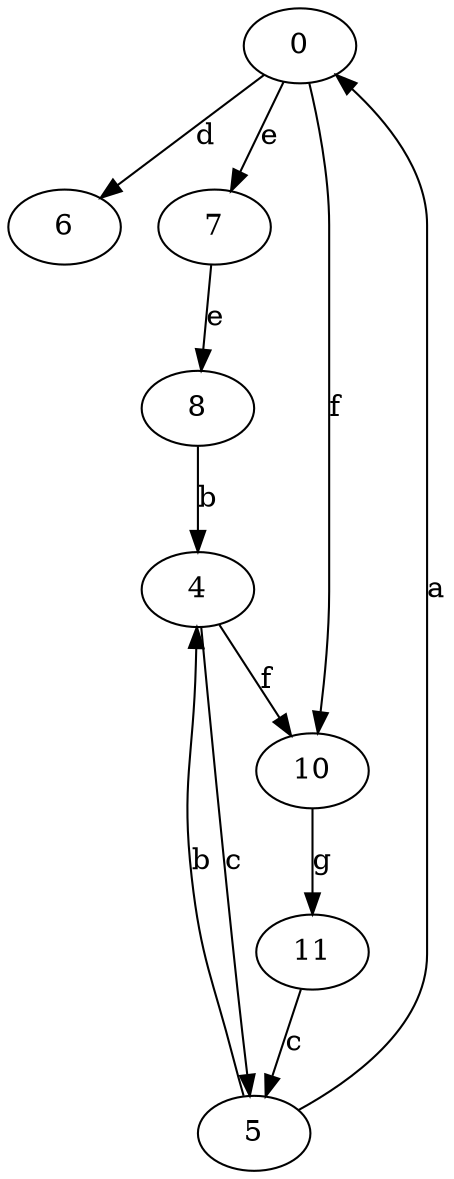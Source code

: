 strict digraph  {
0;
4;
5;
6;
7;
8;
10;
11;
0 -> 6  [label=d];
0 -> 7  [label=e];
0 -> 10  [label=f];
4 -> 5  [label=c];
4 -> 10  [label=f];
5 -> 0  [label=a];
5 -> 4  [label=b];
7 -> 8  [label=e];
8 -> 4  [label=b];
10 -> 11  [label=g];
11 -> 5  [label=c];
}
